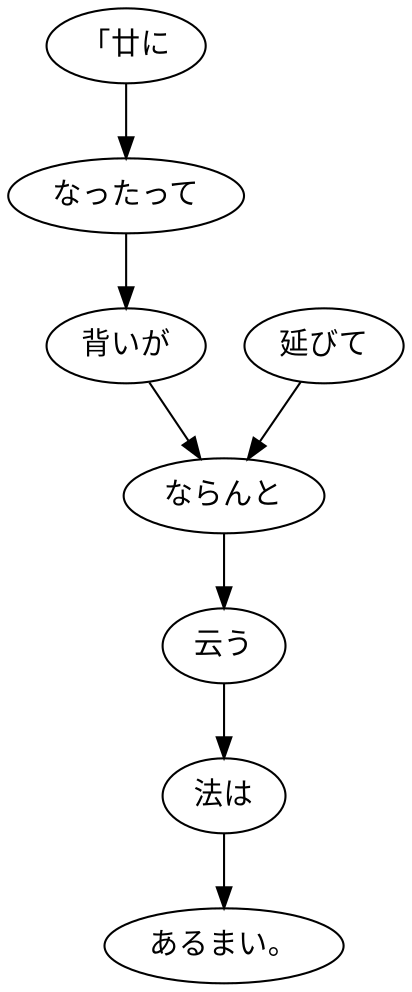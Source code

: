 digraph graph2270 {
	node0 [label="「廿に"];
	node1 [label="なったって"];
	node2 [label="背いが"];
	node3 [label="延びて"];
	node4 [label="ならんと"];
	node5 [label="云う"];
	node6 [label="法は"];
	node7 [label="あるまい。"];
	node0 -> node1;
	node1 -> node2;
	node2 -> node4;
	node3 -> node4;
	node4 -> node5;
	node5 -> node6;
	node6 -> node7;
}
